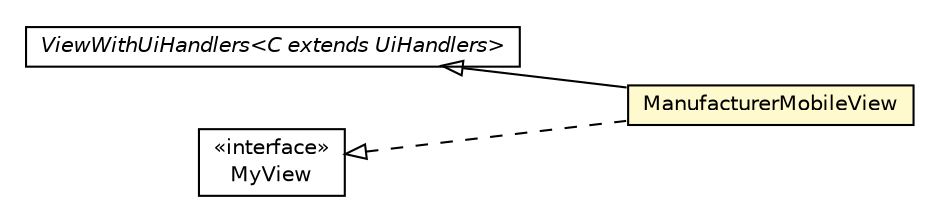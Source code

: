#!/usr/local/bin/dot
#
# Class diagram 
# Generated by UMLGraph version R5_6-24-gf6e263 (http://www.umlgraph.org/)
#

digraph G {
	edge [fontname="Helvetica",fontsize=10,labelfontname="Helvetica",labelfontsize=10];
	node [fontname="Helvetica",fontsize=10,shape=plaintext];
	nodesep=0.25;
	ranksep=0.5;
	rankdir=LR;
	// com.gwtplatform.mvp.client.ViewWithUiHandlers<C extends com.gwtplatform.mvp.client.UiHandlers>
	c238879 [label=<<table title="com.gwtplatform.mvp.client.ViewWithUiHandlers" border="0" cellborder="1" cellspacing="0" cellpadding="2" port="p" href="../../../../mvp/client/ViewWithUiHandlers.html">
		<tr><td><table border="0" cellspacing="0" cellpadding="1">
<tr><td align="center" balign="center"><font face="Helvetica-Oblique"> ViewWithUiHandlers&lt;C extends UiHandlers&gt; </font></td></tr>
		</table></td></tr>
		</table>>, URL="../../../../mvp/client/ViewWithUiHandlers.html", fontname="Helvetica", fontcolor="black", fontsize=10.0];
	// com.gwtplatform.carstore.client.application.manufacturer.ManufacturerPresenter.MyView
	c239194 [label=<<table title="com.gwtplatform.carstore.client.application.manufacturer.ManufacturerPresenter.MyView" border="0" cellborder="1" cellspacing="0" cellpadding="2" port="p" href="./ManufacturerPresenter.MyView.html">
		<tr><td><table border="0" cellspacing="0" cellpadding="1">
<tr><td align="center" balign="center"> &#171;interface&#187; </td></tr>
<tr><td align="center" balign="center"> MyView </td></tr>
		</table></td></tr>
		</table>>, URL="./ManufacturerPresenter.MyView.html", fontname="Helvetica", fontcolor="black", fontsize=10.0];
	// com.gwtplatform.carstore.client.application.manufacturer.ManufacturerMobileView
	c239197 [label=<<table title="com.gwtplatform.carstore.client.application.manufacturer.ManufacturerMobileView" border="0" cellborder="1" cellspacing="0" cellpadding="2" port="p" bgcolor="lemonChiffon" href="./ManufacturerMobileView.html">
		<tr><td><table border="0" cellspacing="0" cellpadding="1">
<tr><td align="center" balign="center"> ManufacturerMobileView </td></tr>
		</table></td></tr>
		</table>>, URL="./ManufacturerMobileView.html", fontname="Helvetica", fontcolor="black", fontsize=10.0];
	//com.gwtplatform.carstore.client.application.manufacturer.ManufacturerMobileView extends com.gwtplatform.mvp.client.ViewWithUiHandlers<com.gwtplatform.carstore.client.application.manufacturer.ManufacturerUiHandlers>
	c238879:p -> c239197:p [dir=back,arrowtail=empty];
	//com.gwtplatform.carstore.client.application.manufacturer.ManufacturerMobileView implements com.gwtplatform.carstore.client.application.manufacturer.ManufacturerPresenter.MyView
	c239194:p -> c239197:p [dir=back,arrowtail=empty,style=dashed];
}


